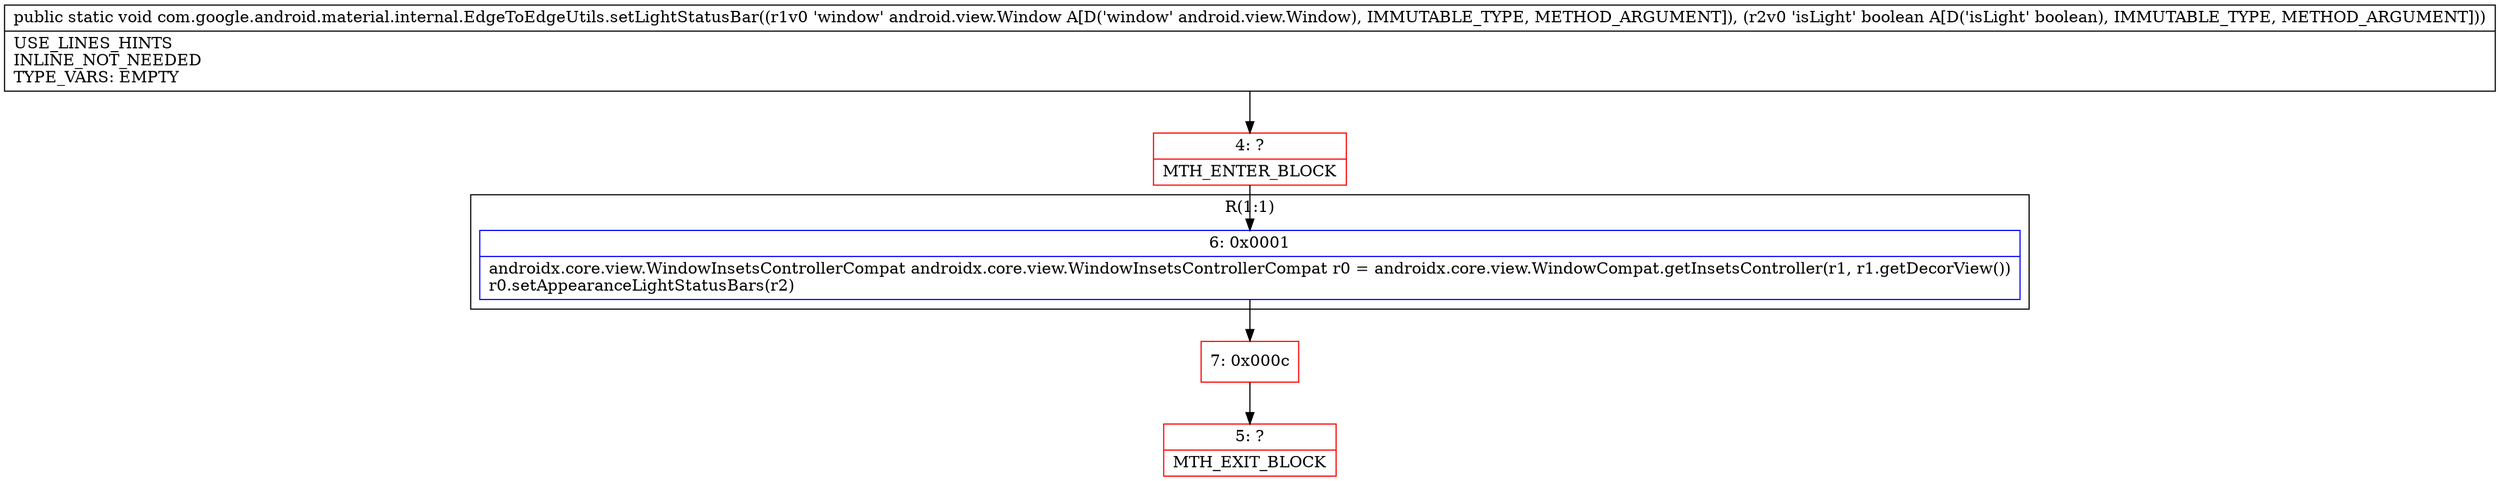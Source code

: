 digraph "CFG forcom.google.android.material.internal.EdgeToEdgeUtils.setLightStatusBar(Landroid\/view\/Window;Z)V" {
subgraph cluster_Region_1784608111 {
label = "R(1:1)";
node [shape=record,color=blue];
Node_6 [shape=record,label="{6\:\ 0x0001|androidx.core.view.WindowInsetsControllerCompat androidx.core.view.WindowInsetsControllerCompat r0 = androidx.core.view.WindowCompat.getInsetsController(r1, r1.getDecorView())\lr0.setAppearanceLightStatusBars(r2)\l}"];
}
Node_4 [shape=record,color=red,label="{4\:\ ?|MTH_ENTER_BLOCK\l}"];
Node_7 [shape=record,color=red,label="{7\:\ 0x000c}"];
Node_5 [shape=record,color=red,label="{5\:\ ?|MTH_EXIT_BLOCK\l}"];
MethodNode[shape=record,label="{public static void com.google.android.material.internal.EdgeToEdgeUtils.setLightStatusBar((r1v0 'window' android.view.Window A[D('window' android.view.Window), IMMUTABLE_TYPE, METHOD_ARGUMENT]), (r2v0 'isLight' boolean A[D('isLight' boolean), IMMUTABLE_TYPE, METHOD_ARGUMENT]))  | USE_LINES_HINTS\lINLINE_NOT_NEEDED\lTYPE_VARS: EMPTY\l}"];
MethodNode -> Node_4;Node_6 -> Node_7;
Node_4 -> Node_6;
Node_7 -> Node_5;
}

